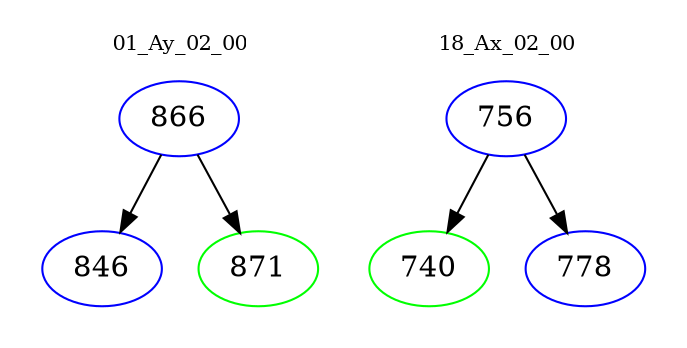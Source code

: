 digraph{
subgraph cluster_0 {
color = white
label = "01_Ay_02_00";
fontsize=10;
T0_866 [label="866", color="blue"]
T0_866 -> T0_846 [color="black"]
T0_846 [label="846", color="blue"]
T0_866 -> T0_871 [color="black"]
T0_871 [label="871", color="green"]
}
subgraph cluster_1 {
color = white
label = "18_Ax_02_00";
fontsize=10;
T1_756 [label="756", color="blue"]
T1_756 -> T1_740 [color="black"]
T1_740 [label="740", color="green"]
T1_756 -> T1_778 [color="black"]
T1_778 [label="778", color="blue"]
}
}
